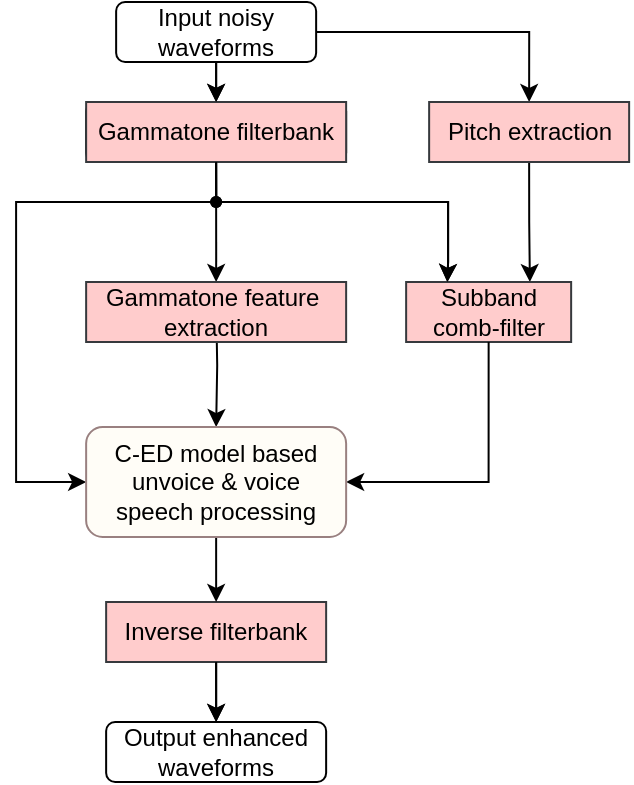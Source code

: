 <mxfile version="21.3.4" type="github">
  <diagram name="第 1 页" id="ZpOcNx6irWhhlP2ZK6mO">
    <mxGraphModel dx="-860" dy="440" grid="1" gridSize="10" guides="1" tooltips="1" connect="1" arrows="1" fold="1" page="1" pageScale="1" pageWidth="827" pageHeight="1169" math="0" shadow="0">
      <root>
        <mxCell id="0" />
        <mxCell id="1" parent="0" />
        <mxCell id="Lh9kQwquSanoRVx8sud2-1" style="edgeStyle=orthogonalEdgeStyle;rounded=0;orthogonalLoop=1;jettySize=auto;html=1;exitX=0.5;exitY=1;exitDx=0;exitDy=0;entryX=0.5;entryY=0;entryDx=0;entryDy=0;" edge="1" parent="1" source="Lh9kQwquSanoRVx8sud2-3" target="Lh9kQwquSanoRVx8sud2-7">
          <mxGeometry relative="1" as="geometry" />
        </mxCell>
        <mxCell id="Lh9kQwquSanoRVx8sud2-2" style="edgeStyle=orthogonalEdgeStyle;rounded=0;orthogonalLoop=1;jettySize=auto;html=1;exitX=1;exitY=0.5;exitDx=0;exitDy=0;entryX=0.5;entryY=0;entryDx=0;entryDy=0;" edge="1" parent="1" source="Lh9kQwquSanoRVx8sud2-3" target="Lh9kQwquSanoRVx8sud2-5">
          <mxGeometry relative="1" as="geometry" />
        </mxCell>
        <mxCell id="Lh9kQwquSanoRVx8sud2-3" value="Input noisy waveforms" style="rounded=1;whiteSpace=wrap;html=1;" vertex="1" parent="1">
          <mxGeometry x="1711.07" y="6" width="100" height="30" as="geometry" />
        </mxCell>
        <mxCell id="Lh9kQwquSanoRVx8sud2-4" style="edgeStyle=orthogonalEdgeStyle;rounded=0;orthogonalLoop=1;jettySize=auto;html=1;exitX=0.5;exitY=1;exitDx=0;exitDy=0;entryX=0.75;entryY=0;entryDx=0;entryDy=0;" edge="1" parent="1" source="Lh9kQwquSanoRVx8sud2-5" target="Lh9kQwquSanoRVx8sud2-8">
          <mxGeometry relative="1" as="geometry">
            <mxPoint x="1893.57" y="146" as="targetPoint" />
          </mxGeometry>
        </mxCell>
        <mxCell id="Lh9kQwquSanoRVx8sud2-5" value="Pitch&amp;nbsp;extraction" style="rounded=0;whiteSpace=wrap;html=1;fillColor=#ffcccc;strokeColor=#36393d;" vertex="1" parent="1">
          <mxGeometry x="1867.57" y="56" width="100" height="30" as="geometry" />
        </mxCell>
        <mxCell id="Lh9kQwquSanoRVx8sud2-6" style="edgeStyle=orthogonalEdgeStyle;rounded=0;orthogonalLoop=1;jettySize=auto;html=1;exitX=0.5;exitY=1;exitDx=0;exitDy=0;entryX=0.25;entryY=0;entryDx=0;entryDy=0;" edge="1" parent="1" source="Lh9kQwquSanoRVx8sud2-7" target="Lh9kQwquSanoRVx8sud2-8">
          <mxGeometry relative="1" as="geometry">
            <mxPoint x="1906.07" y="136" as="targetPoint" />
            <Array as="points">
              <mxPoint x="1761.07" y="106" />
              <mxPoint x="1877.07" y="106" />
              <mxPoint x="1877.07" y="136" />
            </Array>
          </mxGeometry>
        </mxCell>
        <mxCell id="Lh9kQwquSanoRVx8sud2-7" value="Gammatone&amp;nbsp;Filterbank" style="rounded=1;whiteSpace=wrap;html=1;" vertex="1" parent="1">
          <mxGeometry x="1696.07" y="56" width="130" height="30" as="geometry" />
        </mxCell>
        <mxCell id="Lh9kQwquSanoRVx8sud2-8" value="Subband&lt;br&gt;comb-filter" style="rounded=0;whiteSpace=wrap;html=1;fillColor=#ffcccc;strokeColor=#36393d;" vertex="1" parent="1">
          <mxGeometry x="1856.07" y="146" width="82.5" height="30" as="geometry" />
        </mxCell>
        <mxCell id="Lh9kQwquSanoRVx8sud2-9" style="edgeStyle=orthogonalEdgeStyle;rounded=0;orthogonalLoop=1;jettySize=auto;html=1;exitX=0.5;exitY=1;exitDx=0;exitDy=0;entryX=0.5;entryY=0;entryDx=0;entryDy=0;" edge="1" parent="1" target="Lh9kQwquSanoRVx8sud2-22">
          <mxGeometry relative="1" as="geometry">
            <mxPoint x="1761.07" y="186" as="targetPoint" />
            <mxPoint x="1761.07" y="156" as="sourcePoint" />
          </mxGeometry>
        </mxCell>
        <mxCell id="Lh9kQwquSanoRVx8sud2-10" value="Output enhanced waveforms" style="rounded=1;whiteSpace=wrap;html=1;" vertex="1" parent="1">
          <mxGeometry x="1706.07" y="366" width="110" height="30" as="geometry" />
        </mxCell>
        <mxCell id="Lh9kQwquSanoRVx8sud2-11" value="" style="shape=waypoint;sketch=0;fillStyle=solid;size=6;pointerEvents=1;points=[];resizable=0;rotatable=0;perimeter=centerPerimeter;snapToPoint=1;" vertex="1" parent="1">
          <mxGeometry x="1751.07" y="96" width="20" height="20" as="geometry" />
        </mxCell>
        <mxCell id="Lh9kQwquSanoRVx8sud2-12" style="edgeStyle=orthogonalEdgeStyle;rounded=0;orthogonalLoop=1;jettySize=auto;html=1;exitX=0.5;exitY=1;exitDx=0;exitDy=0;entryX=0.5;entryY=0;entryDx=0;entryDy=0;" edge="1" parent="1" source="Lh9kQwquSanoRVx8sud2-13" target="Lh9kQwquSanoRVx8sud2-10">
          <mxGeometry relative="1" as="geometry" />
        </mxCell>
        <mxCell id="Lh9kQwquSanoRVx8sud2-13" value="Inverse filterbank" style="rounded=0;whiteSpace=wrap;html=1;fillColor=#ffcccc;strokeColor=#36393d;" vertex="1" parent="1">
          <mxGeometry x="1706.07" y="306" width="110" height="30" as="geometry" />
        </mxCell>
        <mxCell id="Lh9kQwquSanoRVx8sud2-14" style="edgeStyle=orthogonalEdgeStyle;rounded=0;orthogonalLoop=1;jettySize=auto;html=1;exitX=0.5;exitY=1;exitDx=0;exitDy=0;entryX=0;entryY=0.5;entryDx=0;entryDy=0;" edge="1" parent="1" source="Lh9kQwquSanoRVx8sud2-15" target="Lh9kQwquSanoRVx8sud2-22">
          <mxGeometry relative="1" as="geometry">
            <Array as="points">
              <mxPoint x="1761.04" y="106" />
              <mxPoint x="1661.04" y="106" />
              <mxPoint x="1661.04" y="246" />
            </Array>
            <mxPoint x="1696.07" y="261" as="targetPoint" />
          </mxGeometry>
        </mxCell>
        <mxCell id="Lh9kQwquSanoRVx8sud2-15" value="Gammatone&amp;nbsp;filterbank" style="rounded=0;whiteSpace=wrap;html=1;fillColor=#ffcccc;strokeColor=#36393d;" vertex="1" parent="1">
          <mxGeometry x="1696.07" y="56" width="130" height="30" as="geometry" />
        </mxCell>
        <mxCell id="Lh9kQwquSanoRVx8sud2-16" style="edgeStyle=orthogonalEdgeStyle;rounded=0;orthogonalLoop=1;jettySize=auto;html=1;exitX=0.5;exitY=1;exitDx=0;exitDy=0;entryX=0.5;entryY=0;entryDx=0;entryDy=0;" edge="1" parent="1">
          <mxGeometry relative="1" as="geometry">
            <mxPoint x="1761.07" y="36" as="sourcePoint" />
            <mxPoint x="1761.07" y="56" as="targetPoint" />
          </mxGeometry>
        </mxCell>
        <mxCell id="Lh9kQwquSanoRVx8sud2-17" style="edgeStyle=orthogonalEdgeStyle;rounded=0;orthogonalLoop=1;jettySize=auto;html=1;exitDx=0;exitDy=0;entryX=0.5;entryY=0;entryDx=0;entryDy=0;" edge="1" parent="1" source="Lh9kQwquSanoRVx8sud2-23" target="Lh9kQwquSanoRVx8sud2-20">
          <mxGeometry relative="1" as="geometry" />
        </mxCell>
        <mxCell id="Lh9kQwquSanoRVx8sud2-18" style="edgeStyle=orthogonalEdgeStyle;rounded=0;orthogonalLoop=1;jettySize=auto;html=1;exitX=0.5;exitY=1;exitDx=0;exitDy=0;entryX=0.25;entryY=0;entryDx=0;entryDy=0;" edge="1" parent="1">
          <mxGeometry relative="1" as="geometry">
            <mxPoint x="1876.695" y="146" as="targetPoint" />
            <Array as="points">
              <mxPoint x="1761.07" y="106" />
              <mxPoint x="1877.07" y="106" />
              <mxPoint x="1877.07" y="136" />
            </Array>
            <mxPoint x="1761.07" y="86" as="sourcePoint" />
          </mxGeometry>
        </mxCell>
        <mxCell id="Lh9kQwquSanoRVx8sud2-19" style="edgeStyle=orthogonalEdgeStyle;rounded=0;orthogonalLoop=1;jettySize=auto;html=1;exitX=0.5;exitY=1;exitDx=0;exitDy=0;entryX=1;entryY=0.5;entryDx=0;entryDy=0;" edge="1" parent="1" target="Lh9kQwquSanoRVx8sud2-22">
          <mxGeometry relative="1" as="geometry">
            <mxPoint x="1826.07" y="261" as="targetPoint" />
            <Array as="points">
              <mxPoint x="1897.04" y="246" />
            </Array>
            <mxPoint x="1897.32" y="176.0" as="sourcePoint" />
          </mxGeometry>
        </mxCell>
        <mxCell id="Lh9kQwquSanoRVx8sud2-20" value="Gammatone&amp;nbsp;feature&amp;nbsp;&lt;br&gt;extraction" style="rounded=0;whiteSpace=wrap;html=1;fillColor=#ffcccc;strokeColor=#36393d;" vertex="1" parent="1">
          <mxGeometry x="1696.07" y="146" width="130" height="30" as="geometry" />
        </mxCell>
        <mxCell id="Lh9kQwquSanoRVx8sud2-21" style="edgeStyle=orthogonalEdgeStyle;rounded=0;orthogonalLoop=1;jettySize=auto;html=1;exitX=0.5;exitY=1;exitDx=0;exitDy=0;entryX=0.5;entryY=0;entryDx=0;entryDy=0;" edge="1" parent="1" source="Lh9kQwquSanoRVx8sud2-22">
          <mxGeometry relative="1" as="geometry">
            <mxPoint x="1761.07" y="306.0" as="targetPoint" />
          </mxGeometry>
        </mxCell>
        <mxCell id="Lh9kQwquSanoRVx8sud2-22" value="C-ED model&amp;nbsp;based unvoice &amp;amp; voice&lt;br style=&quot;border-color: var(--border-color);&quot;&gt;speech processing" style="rounded=1;whiteSpace=wrap;html=1;fillColor=#fffdf7;strokeColor=#998080;" vertex="1" parent="1">
          <mxGeometry x="1696.07" y="218.5" width="130" height="55" as="geometry" />
        </mxCell>
        <mxCell id="Lh9kQwquSanoRVx8sud2-23" value="" style="shape=waypoint;sketch=0;fillStyle=solid;size=6;pointerEvents=1;points=[];resizable=0;rotatable=0;perimeter=centerPerimeter;snapToPoint=1;" vertex="1" parent="1">
          <mxGeometry x="1751.07" y="96" width="20" height="20" as="geometry" />
        </mxCell>
        <mxCell id="Lh9kQwquSanoRVx8sud2-24" style="edgeStyle=orthogonalEdgeStyle;rounded=0;orthogonalLoop=1;jettySize=auto;html=1;exitX=0.5;exitY=1;exitDx=0;exitDy=0;entryX=0.5;entryY=0;entryDx=0;entryDy=0;" edge="1" parent="1">
          <mxGeometry relative="1" as="geometry">
            <mxPoint x="1761.07" y="336.0" as="sourcePoint" />
            <mxPoint x="1761.07" y="366" as="targetPoint" />
          </mxGeometry>
        </mxCell>
      </root>
    </mxGraphModel>
  </diagram>
</mxfile>
